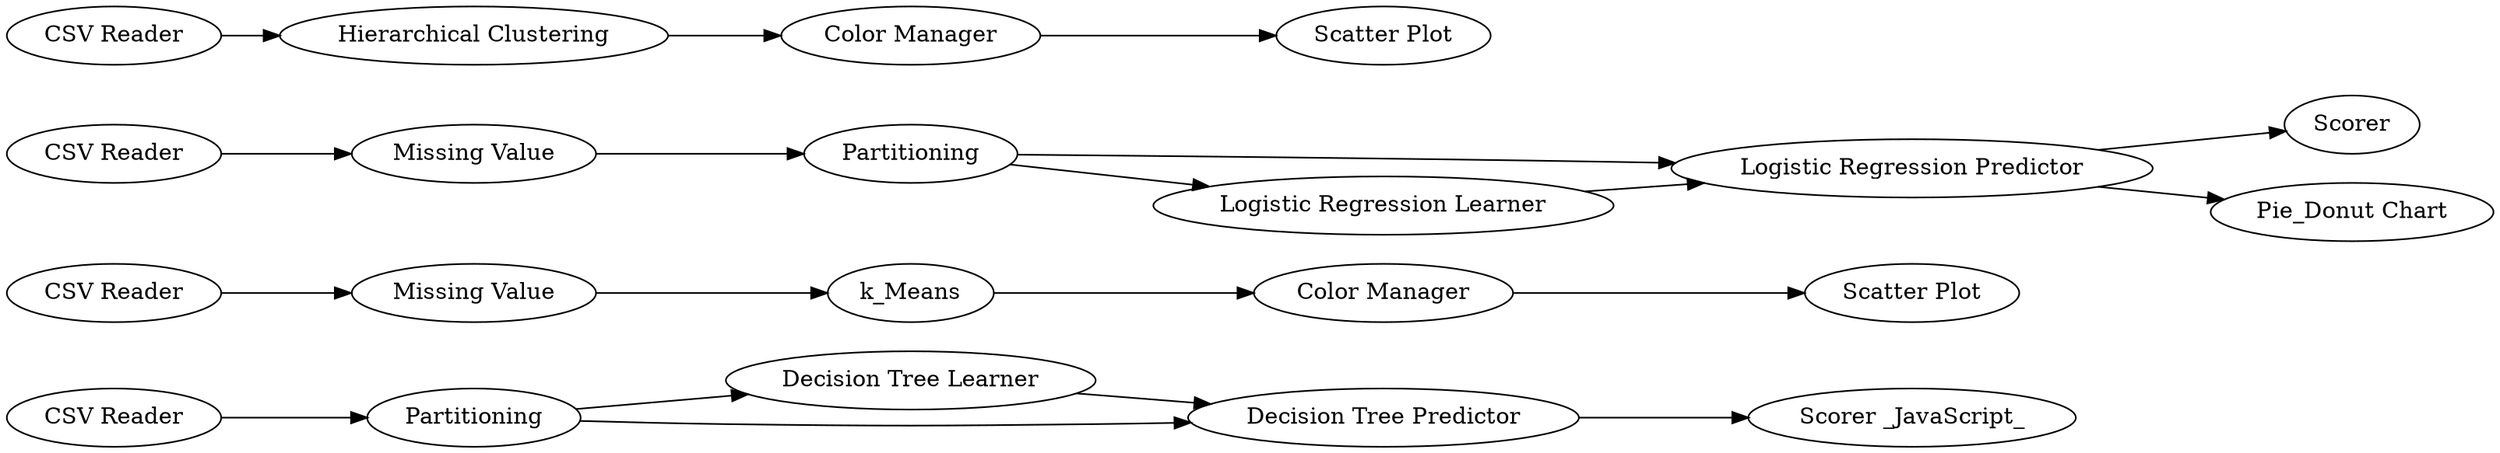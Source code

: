 digraph {
	7 -> 8
	8 -> 21
	4 -> 3
	12 -> 14
	13 -> 14
	16 -> 2
	2 -> 4
	1 -> 16
	6 -> 8
	12 -> 13
	11 -> 19
	14 -> 20
	10 -> 17
	14 -> 15
	17 -> 18
	19 -> 12
	6 -> 7
	5 -> 6
	9 -> 10
	7 [label="Decision Tree Learner"]
	9 [label="CSV Reader"]
	21 [label="Scorer _JavaScript_"]
	18 [label="Scatter Plot"]
	8 [label="Decision Tree Predictor"]
	17 [label="Color Manager"]
	3 [label="Scatter Plot"]
	19 [label="Missing Value"]
	6 [label=Partitioning]
	15 [label="Pie_Donut Chart"]
	12 [label=Partitioning]
	10 [label="Hierarchical Clustering"]
	16 [label="Missing Value"]
	1 [label="CSV Reader"]
	11 [label="CSV Reader"]
	4 [label="Color Manager"]
	14 [label="Logistic Regression Predictor"]
	5 [label="CSV Reader"]
	13 [label="Logistic Regression Learner"]
	20 [label=Scorer]
	2 [label=k_Means]
	rankdir=LR
}

